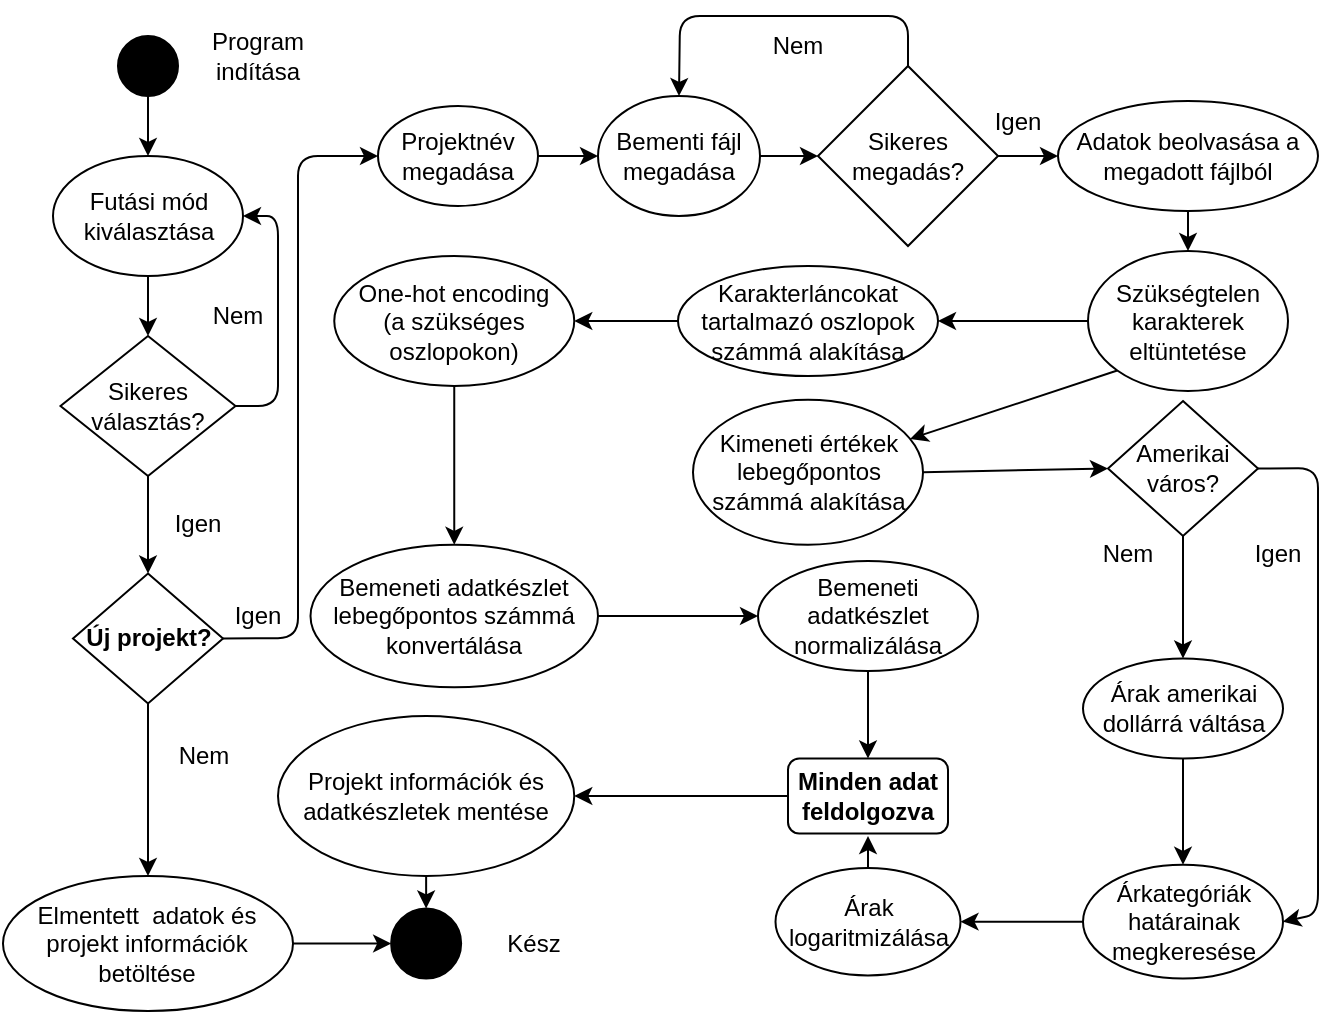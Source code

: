 <mxfile version="14.5.1" type="github">
  <diagram id="C5RBs43oDa-KdzZeNtuy" name="Page-1">
    <mxGraphModel dx="1038" dy="547" grid="1" gridSize="10" guides="1" tooltips="1" connect="1" arrows="1" fold="1" page="1" pageScale="1" pageWidth="827" pageHeight="1169" math="0" shadow="0">
      <root>
        <mxCell id="WIyWlLk6GJQsqaUBKTNV-0" />
        <mxCell id="WIyWlLk6GJQsqaUBKTNV-1" parent="WIyWlLk6GJQsqaUBKTNV-0" />
        <mxCell id="KxpvpoARknzrcg4h2MVn-0" value="" style="ellipse;whiteSpace=wrap;html=1;aspect=fixed;fillColor=#000000;" parent="WIyWlLk6GJQsqaUBKTNV-1" vertex="1">
          <mxGeometry x="120" y="50" width="30" height="30" as="geometry" />
        </mxCell>
        <mxCell id="KxpvpoARknzrcg4h2MVn-3" value="Program indítása" style="text;html=1;strokeColor=none;fillColor=none;align=center;verticalAlign=middle;whiteSpace=wrap;rounded=0;" parent="WIyWlLk6GJQsqaUBKTNV-1" vertex="1">
          <mxGeometry x="170" y="50" width="40" height="20" as="geometry" />
        </mxCell>
        <mxCell id="KxpvpoARknzrcg4h2MVn-25" value="" style="ellipse;whiteSpace=wrap;html=1;aspect=fixed;fillColor=#000000;" parent="WIyWlLk6GJQsqaUBKTNV-1" vertex="1">
          <mxGeometry x="256.57" y="486.25" width="35" height="35" as="geometry" />
        </mxCell>
        <mxCell id="pTGe__EHcTmfKwiUst2--0" value="&lt;b&gt;Új projekt?&lt;br&gt;&lt;/b&gt;" style="rhombus;whiteSpace=wrap;html=1;" parent="WIyWlLk6GJQsqaUBKTNV-1" vertex="1">
          <mxGeometry x="97.5" y="318.75" width="75" height="65" as="geometry" />
        </mxCell>
        <mxCell id="pTGe__EHcTmfKwiUst2--4" value="Elmentett&amp;nbsp; adatok és projekt információk betöltése" style="ellipse;whiteSpace=wrap;html=1;" parent="WIyWlLk6GJQsqaUBKTNV-1" vertex="1">
          <mxGeometry x="62.49" y="470" width="145.01" height="67.5" as="geometry" />
        </mxCell>
        <mxCell id="pTGe__EHcTmfKwiUst2--8" value="Futási mód kiválasztása" style="ellipse;whiteSpace=wrap;html=1;" parent="WIyWlLk6GJQsqaUBKTNV-1" vertex="1">
          <mxGeometry x="87.5" y="110" width="95" height="60" as="geometry" />
        </mxCell>
        <mxCell id="pTGe__EHcTmfKwiUst2--14" value="" style="endArrow=classic;html=1;exitX=0.5;exitY=1;exitDx=0;exitDy=0;entryX=0.5;entryY=0;entryDx=0;entryDy=0;" parent="WIyWlLk6GJQsqaUBKTNV-1" source="pTGe__EHcTmfKwiUst2--0" target="pTGe__EHcTmfKwiUst2--4" edge="1">
          <mxGeometry relative="1" as="geometry">
            <mxPoint x="500" y="280" as="sourcePoint" />
            <mxPoint x="600" y="280" as="targetPoint" />
          </mxGeometry>
        </mxCell>
        <mxCell id="pTGe__EHcTmfKwiUst2--23" value="Projektnév megadása" style="ellipse;whiteSpace=wrap;html=1;" parent="WIyWlLk6GJQsqaUBKTNV-1" vertex="1">
          <mxGeometry x="250" y="85" width="80" height="50" as="geometry" />
        </mxCell>
        <mxCell id="pTGe__EHcTmfKwiUst2--24" value="Igen" style="text;html=1;strokeColor=none;fillColor=none;align=center;verticalAlign=middle;whiteSpace=wrap;rounded=0;" parent="WIyWlLk6GJQsqaUBKTNV-1" vertex="1">
          <mxGeometry x="170" y="330" width="40" height="20" as="geometry" />
        </mxCell>
        <mxCell id="pTGe__EHcTmfKwiUst2--25" value="" style="endArrow=classic;html=1;exitX=1;exitY=0.5;exitDx=0;exitDy=0;" parent="WIyWlLk6GJQsqaUBKTNV-1" source="pTGe__EHcTmfKwiUst2--23" target="pTGe__EHcTmfKwiUst2--26" edge="1">
          <mxGeometry width="50" height="50" relative="1" as="geometry">
            <mxPoint x="530" y="310" as="sourcePoint" />
            <mxPoint x="580" y="260" as="targetPoint" />
          </mxGeometry>
        </mxCell>
        <mxCell id="pTGe__EHcTmfKwiUst2--26" value="Bementi fájl megadása" style="ellipse;whiteSpace=wrap;html=1;" parent="WIyWlLk6GJQsqaUBKTNV-1" vertex="1">
          <mxGeometry x="360" y="80" width="81" height="60" as="geometry" />
        </mxCell>
        <mxCell id="pTGe__EHcTmfKwiUst2--27" value="" style="endArrow=classic;html=1;exitX=1;exitY=0.5;exitDx=0;exitDy=0;" parent="WIyWlLk6GJQsqaUBKTNV-1" source="pTGe__EHcTmfKwiUst2--26" target="pTGe__EHcTmfKwiUst2--28" edge="1">
          <mxGeometry width="50" height="50" relative="1" as="geometry">
            <mxPoint x="530" y="310" as="sourcePoint" />
            <mxPoint x="490" y="110" as="targetPoint" />
          </mxGeometry>
        </mxCell>
        <mxCell id="pTGe__EHcTmfKwiUst2--28" value="Sikeres megadás?" style="rhombus;whiteSpace=wrap;html=1;" parent="WIyWlLk6GJQsqaUBKTNV-1" vertex="1">
          <mxGeometry x="470" y="65" width="90" height="90" as="geometry" />
        </mxCell>
        <mxCell id="pTGe__EHcTmfKwiUst2--29" value="" style="endArrow=classic;html=1;exitX=0.5;exitY=0;exitDx=0;exitDy=0;entryX=0.5;entryY=0;entryDx=0;entryDy=0;" parent="WIyWlLk6GJQsqaUBKTNV-1" source="pTGe__EHcTmfKwiUst2--28" target="pTGe__EHcTmfKwiUst2--26" edge="1">
          <mxGeometry width="50" height="50" relative="1" as="geometry">
            <mxPoint x="530" y="310" as="sourcePoint" />
            <mxPoint x="580" y="260" as="targetPoint" />
            <Array as="points">
              <mxPoint x="515" y="40" />
              <mxPoint x="401" y="40" />
            </Array>
          </mxGeometry>
        </mxCell>
        <mxCell id="pTGe__EHcTmfKwiUst2--30" value="Nem" style="text;html=1;strokeColor=none;fillColor=none;align=center;verticalAlign=middle;whiteSpace=wrap;rounded=0;" parent="WIyWlLk6GJQsqaUBKTNV-1" vertex="1">
          <mxGeometry x="440" y="45" width="40" height="20" as="geometry" />
        </mxCell>
        <mxCell id="pTGe__EHcTmfKwiUst2--32" value="" style="endArrow=classic;html=1;exitX=1;exitY=0.5;exitDx=0;exitDy=0;" parent="WIyWlLk6GJQsqaUBKTNV-1" source="pTGe__EHcTmfKwiUst2--28" target="pTGe__EHcTmfKwiUst2--33" edge="1">
          <mxGeometry width="50" height="50" relative="1" as="geometry">
            <mxPoint x="530" y="290" as="sourcePoint" />
            <mxPoint x="580" y="240" as="targetPoint" />
          </mxGeometry>
        </mxCell>
        <mxCell id="pTGe__EHcTmfKwiUst2--33" value="Adatok beolvasása a megadott fájlból" style="ellipse;whiteSpace=wrap;html=1;" parent="WIyWlLk6GJQsqaUBKTNV-1" vertex="1">
          <mxGeometry x="590" y="82.5" width="130" height="55" as="geometry" />
        </mxCell>
        <mxCell id="pTGe__EHcTmfKwiUst2--35" value="Szükségtelen karakterek eltüntetése" style="ellipse;whiteSpace=wrap;html=1;" parent="WIyWlLk6GJQsqaUBKTNV-1" vertex="1">
          <mxGeometry x="605" y="157.5" width="100" height="70" as="geometry" />
        </mxCell>
        <mxCell id="pTGe__EHcTmfKwiUst2--45" value="Bemeneti adatkészlet lebegőpontos számmá konvertálása" style="ellipse;whiteSpace=wrap;html=1;" parent="WIyWlLk6GJQsqaUBKTNV-1" vertex="1">
          <mxGeometry x="216.25" y="304.38" width="143.75" height="71.25" as="geometry" />
        </mxCell>
        <mxCell id="pTGe__EHcTmfKwiUst2--50" value="" style="endArrow=classic;html=1;exitX=1;exitY=0.5;exitDx=0;exitDy=0;" parent="WIyWlLk6GJQsqaUBKTNV-1" source="pTGe__EHcTmfKwiUst2--45" target="pTGe__EHcTmfKwiUst2--51" edge="1">
          <mxGeometry width="50" height="50" relative="1" as="geometry">
            <mxPoint x="530" y="290" as="sourcePoint" />
            <mxPoint x="510" y="310" as="targetPoint" />
          </mxGeometry>
        </mxCell>
        <mxCell id="pTGe__EHcTmfKwiUst2--51" value="Bemeneti adatkészlet normalizálása" style="ellipse;whiteSpace=wrap;html=1;" parent="WIyWlLk6GJQsqaUBKTNV-1" vertex="1">
          <mxGeometry x="440" y="312.5" width="110" height="55" as="geometry" />
        </mxCell>
        <mxCell id="pTGe__EHcTmfKwiUst2--56" value="Igen" style="text;html=1;strokeColor=none;fillColor=none;align=center;verticalAlign=middle;whiteSpace=wrap;rounded=0;" parent="WIyWlLk6GJQsqaUBKTNV-1" vertex="1">
          <mxGeometry x="550" y="82.5" width="40" height="20" as="geometry" />
        </mxCell>
        <mxCell id="pTGe__EHcTmfKwiUst2--64" value="" style="endArrow=classic;html=1;exitX=0;exitY=0.5;exitDx=0;exitDy=0;entryX=1;entryY=0.5;entryDx=0;entryDy=0;" parent="WIyWlLk6GJQsqaUBKTNV-1" source="pTGe__EHcTmfKwiUst2--35" edge="1">
          <mxGeometry width="50" height="50" relative="1" as="geometry">
            <mxPoint x="530" y="290" as="sourcePoint" />
            <mxPoint x="530" y="192.5" as="targetPoint" />
          </mxGeometry>
        </mxCell>
        <mxCell id="pTGe__EHcTmfKwiUst2--65" value="" style="endArrow=classic;html=1;exitX=0;exitY=1;exitDx=0;exitDy=0;" parent="WIyWlLk6GJQsqaUBKTNV-1" source="pTGe__EHcTmfKwiUst2--35" target="pTGe__EHcTmfKwiUst2--66" edge="1">
          <mxGeometry width="50" height="50" relative="1" as="geometry">
            <mxPoint x="670" y="260" as="sourcePoint" />
            <mxPoint x="670" y="280" as="targetPoint" />
          </mxGeometry>
        </mxCell>
        <mxCell id="pTGe__EHcTmfKwiUst2--66" value="Kimeneti értékek lebegőpontos számmá alakítása" style="ellipse;whiteSpace=wrap;html=1;" parent="WIyWlLk6GJQsqaUBKTNV-1" vertex="1">
          <mxGeometry x="407.5" y="231.88" width="115" height="72.5" as="geometry" />
        </mxCell>
        <mxCell id="pTGe__EHcTmfKwiUst2--68" value="Árak amerikai dollárrá váltása" style="ellipse;whiteSpace=wrap;html=1;" parent="WIyWlLk6GJQsqaUBKTNV-1" vertex="1">
          <mxGeometry x="602.5" y="361.25" width="100" height="50" as="geometry" />
        </mxCell>
        <mxCell id="pTGe__EHcTmfKwiUst2--73" value="Árak logaritmizálása" style="ellipse;whiteSpace=wrap;html=1;" parent="WIyWlLk6GJQsqaUBKTNV-1" vertex="1">
          <mxGeometry x="448.75" y="465.94" width="92.5" height="53.75" as="geometry" />
        </mxCell>
        <mxCell id="pTGe__EHcTmfKwiUst2--78" value="Nem" style="text;html=1;strokeColor=none;fillColor=none;align=center;verticalAlign=middle;whiteSpace=wrap;rounded=0;" parent="WIyWlLk6GJQsqaUBKTNV-1" vertex="1">
          <mxGeometry x="142.5" y="400" width="40" height="20" as="geometry" />
        </mxCell>
        <mxCell id="pTGe__EHcTmfKwiUst2--82" value="" style="endArrow=classic;html=1;exitX=1;exitY=0.5;exitDx=0;exitDy=0;entryX=0;entryY=0.5;entryDx=0;entryDy=0;" parent="WIyWlLk6GJQsqaUBKTNV-1" source="pTGe__EHcTmfKwiUst2--0" target="pTGe__EHcTmfKwiUst2--23" edge="1">
          <mxGeometry width="50" height="50" relative="1" as="geometry">
            <mxPoint x="530" y="310" as="sourcePoint" />
            <mxPoint x="220" y="110" as="targetPoint" />
            <Array as="points">
              <mxPoint x="210" y="351" />
              <mxPoint x="210" y="110" />
            </Array>
          </mxGeometry>
        </mxCell>
        <mxCell id="pTGe__EHcTmfKwiUst2--86" style="edgeStyle=orthogonalEdgeStyle;rounded=0;orthogonalLoop=1;jettySize=auto;html=1;exitX=0.5;exitY=1;exitDx=0;exitDy=0;" parent="WIyWlLk6GJQsqaUBKTNV-1" edge="1">
          <mxGeometry relative="1" as="geometry">
            <mxPoint x="575" y="350" as="sourcePoint" />
            <mxPoint x="575" y="350" as="targetPoint" />
          </mxGeometry>
        </mxCell>
        <mxCell id="pTGe__EHcTmfKwiUst2--95" value="Karakterláncokat tartalmazó oszlopok számmá alakítása" style="ellipse;whiteSpace=wrap;html=1;" parent="WIyWlLk6GJQsqaUBKTNV-1" vertex="1">
          <mxGeometry x="400" y="165" width="130" height="55" as="geometry" />
        </mxCell>
        <mxCell id="pTGe__EHcTmfKwiUst2--96" value="&lt;div&gt;One-hot encoding&lt;/div&gt;&lt;div&gt;(a szükséges oszlopokon)&lt;br&gt;&lt;/div&gt;" style="ellipse;whiteSpace=wrap;html=1;" parent="WIyWlLk6GJQsqaUBKTNV-1" vertex="1">
          <mxGeometry x="228.13" y="160" width="120" height="65" as="geometry" />
        </mxCell>
        <mxCell id="pTGe__EHcTmfKwiUst2--99" value="" style="endArrow=classic;html=1;exitX=0.5;exitY=1;exitDx=0;exitDy=0;entryX=0.5;entryY=0;entryDx=0;entryDy=0;" parent="WIyWlLk6GJQsqaUBKTNV-1" source="pTGe__EHcTmfKwiUst2--96" target="pTGe__EHcTmfKwiUst2--45" edge="1">
          <mxGeometry width="50" height="50" relative="1" as="geometry">
            <mxPoint x="530" y="310" as="sourcePoint" />
            <mxPoint x="580" y="260" as="targetPoint" />
          </mxGeometry>
        </mxCell>
        <mxCell id="pTGe__EHcTmfKwiUst2--100" value="" style="endArrow=classic;html=1;exitX=0;exitY=0.5;exitDx=0;exitDy=0;entryX=1;entryY=0.5;entryDx=0;entryDy=0;" parent="WIyWlLk6GJQsqaUBKTNV-1" source="pTGe__EHcTmfKwiUst2--95" target="pTGe__EHcTmfKwiUst2--96" edge="1">
          <mxGeometry width="50" height="50" relative="1" as="geometry">
            <mxPoint x="530" y="310" as="sourcePoint" />
            <mxPoint x="580" y="260" as="targetPoint" />
          </mxGeometry>
        </mxCell>
        <mxCell id="pTGe__EHcTmfKwiUst2--101" value="" style="endArrow=classic;html=1;exitX=0.5;exitY=1;exitDx=0;exitDy=0;entryX=0.5;entryY=0;entryDx=0;entryDy=0;" parent="WIyWlLk6GJQsqaUBKTNV-1" source="pTGe__EHcTmfKwiUst2--33" target="pTGe__EHcTmfKwiUst2--35" edge="1">
          <mxGeometry width="50" height="50" relative="1" as="geometry">
            <mxPoint x="530" y="310" as="sourcePoint" />
            <mxPoint x="580" y="260" as="targetPoint" />
          </mxGeometry>
        </mxCell>
        <mxCell id="hG3pr5E_VNpW_CgygLNz-3" value="Projekt információk és adatkészletek mentése" style="ellipse;whiteSpace=wrap;html=1;" parent="WIyWlLk6GJQsqaUBKTNV-1" vertex="1">
          <mxGeometry x="200" y="390" width="148.13" height="80" as="geometry" />
        </mxCell>
        <mxCell id="hG3pr5E_VNpW_CgygLNz-11" style="edgeStyle=orthogonalEdgeStyle;rounded=0;orthogonalLoop=1;jettySize=auto;html=1;exitX=0.5;exitY=1;exitDx=0;exitDy=0;" parent="WIyWlLk6GJQsqaUBKTNV-1" edge="1">
          <mxGeometry relative="1" as="geometry">
            <mxPoint x="290" y="410" as="sourcePoint" />
            <mxPoint x="290" y="410" as="targetPoint" />
          </mxGeometry>
        </mxCell>
        <mxCell id="hG3pr5E_VNpW_CgygLNz-15" value="" style="endArrow=classic;html=1;exitX=0;exitY=0.5;exitDx=0;exitDy=0;entryX=1;entryY=0.5;entryDx=0;entryDy=0;" parent="WIyWlLk6GJQsqaUBKTNV-1" target="hG3pr5E_VNpW_CgygLNz-3" edge="1">
          <mxGeometry width="50" height="50" relative="1" as="geometry">
            <mxPoint x="472.5" y="430" as="sourcePoint" />
            <mxPoint x="440" y="270" as="targetPoint" />
          </mxGeometry>
        </mxCell>
        <mxCell id="hG3pr5E_VNpW_CgygLNz-16" value="" style="endArrow=classic;html=1;exitX=0.5;exitY=1;exitDx=0;exitDy=0;entryX=0.5;entryY=0;entryDx=0;entryDy=0;" parent="WIyWlLk6GJQsqaUBKTNV-1" source="hG3pr5E_VNpW_CgygLNz-3" target="KxpvpoARknzrcg4h2MVn-25" edge="1">
          <mxGeometry width="50" height="50" relative="1" as="geometry">
            <mxPoint x="390" y="320" as="sourcePoint" />
            <mxPoint x="440" y="270" as="targetPoint" />
          </mxGeometry>
        </mxCell>
        <mxCell id="hG3pr5E_VNpW_CgygLNz-17" value="" style="endArrow=classic;html=1;exitX=1;exitY=0.5;exitDx=0;exitDy=0;entryX=0;entryY=0.5;entryDx=0;entryDy=0;" parent="WIyWlLk6GJQsqaUBKTNV-1" source="pTGe__EHcTmfKwiUst2--4" target="KxpvpoARknzrcg4h2MVn-25" edge="1">
          <mxGeometry width="50" height="50" relative="1" as="geometry">
            <mxPoint x="390" y="320" as="sourcePoint" />
            <mxPoint x="440" y="270" as="targetPoint" />
          </mxGeometry>
        </mxCell>
        <mxCell id="hG3pr5E_VNpW_CgygLNz-18" value="Kész" style="text;html=1;strokeColor=none;fillColor=none;align=center;verticalAlign=middle;whiteSpace=wrap;rounded=0;" parent="WIyWlLk6GJQsqaUBKTNV-1" vertex="1">
          <mxGeometry x="308.13" y="493.75" width="40" height="20" as="geometry" />
        </mxCell>
        <mxCell id="hG3pr5E_VNpW_CgygLNz-19" value="&lt;b&gt;Minden adat feldolgozva&lt;br&gt;&lt;/b&gt;" style="rounded=1;whiteSpace=wrap;html=1;" parent="WIyWlLk6GJQsqaUBKTNV-1" vertex="1">
          <mxGeometry x="455" y="411.25" width="80" height="37.5" as="geometry" />
        </mxCell>
        <mxCell id="hG3pr5E_VNpW_CgygLNz-20" value="" style="endArrow=classic;html=1;exitX=0.5;exitY=1;exitDx=0;exitDy=0;entryX=0.5;entryY=0;entryDx=0;entryDy=0;" parent="WIyWlLk6GJQsqaUBKTNV-1" source="pTGe__EHcTmfKwiUst2--51" target="hG3pr5E_VNpW_CgygLNz-19" edge="1">
          <mxGeometry width="50" height="50" relative="1" as="geometry">
            <mxPoint x="390" y="320" as="sourcePoint" />
            <mxPoint x="440" y="270" as="targetPoint" />
          </mxGeometry>
        </mxCell>
        <mxCell id="hG3pr5E_VNpW_CgygLNz-23" value="Árkategóriák határainak megkeresése" style="ellipse;whiteSpace=wrap;html=1;" parent="WIyWlLk6GJQsqaUBKTNV-1" vertex="1">
          <mxGeometry x="602.5" y="464.38" width="100" height="56.87" as="geometry" />
        </mxCell>
        <mxCell id="UPyvbzOr4RUjve7dOsRx-0" value="Sikeres választás?" style="rhombus;whiteSpace=wrap;html=1;" parent="WIyWlLk6GJQsqaUBKTNV-1" vertex="1">
          <mxGeometry x="91.25" y="200" width="87.5" height="70" as="geometry" />
        </mxCell>
        <mxCell id="UPyvbzOr4RUjve7dOsRx-1" value="" style="endArrow=classic;html=1;exitX=0.5;exitY=1;exitDx=0;exitDy=0;entryX=0.5;entryY=0;entryDx=0;entryDy=0;" parent="WIyWlLk6GJQsqaUBKTNV-1" source="KxpvpoARknzrcg4h2MVn-0" target="pTGe__EHcTmfKwiUst2--8" edge="1">
          <mxGeometry width="50" height="50" relative="1" as="geometry">
            <mxPoint x="390" y="310" as="sourcePoint" />
            <mxPoint x="440" y="260" as="targetPoint" />
          </mxGeometry>
        </mxCell>
        <mxCell id="UPyvbzOr4RUjve7dOsRx-2" value="" style="endArrow=classic;html=1;exitX=0.5;exitY=1;exitDx=0;exitDy=0;entryX=0.5;entryY=0;entryDx=0;entryDy=0;" parent="WIyWlLk6GJQsqaUBKTNV-1" source="pTGe__EHcTmfKwiUst2--8" target="UPyvbzOr4RUjve7dOsRx-0" edge="1">
          <mxGeometry width="50" height="50" relative="1" as="geometry">
            <mxPoint x="390" y="310" as="sourcePoint" />
            <mxPoint x="440" y="260" as="targetPoint" />
          </mxGeometry>
        </mxCell>
        <mxCell id="UPyvbzOr4RUjve7dOsRx-3" value="" style="endArrow=classic;html=1;exitX=0.5;exitY=1;exitDx=0;exitDy=0;entryX=0.5;entryY=0;entryDx=0;entryDy=0;" parent="WIyWlLk6GJQsqaUBKTNV-1" source="UPyvbzOr4RUjve7dOsRx-0" target="pTGe__EHcTmfKwiUst2--0" edge="1">
          <mxGeometry width="50" height="50" relative="1" as="geometry">
            <mxPoint x="390" y="310" as="sourcePoint" />
            <mxPoint x="440" y="260" as="targetPoint" />
          </mxGeometry>
        </mxCell>
        <mxCell id="UPyvbzOr4RUjve7dOsRx-4" value="Igen" style="text;html=1;strokeColor=none;fillColor=none;align=center;verticalAlign=middle;whiteSpace=wrap;rounded=0;" parent="WIyWlLk6GJQsqaUBKTNV-1" vertex="1">
          <mxGeometry x="140" y="284.38" width="40" height="20" as="geometry" />
        </mxCell>
        <mxCell id="UPyvbzOr4RUjve7dOsRx-6" value="" style="endArrow=classic;html=1;entryX=1;entryY=0.5;entryDx=0;entryDy=0;exitX=1;exitY=0.5;exitDx=0;exitDy=0;" parent="WIyWlLk6GJQsqaUBKTNV-1" source="UPyvbzOr4RUjve7dOsRx-0" target="pTGe__EHcTmfKwiUst2--8" edge="1">
          <mxGeometry width="50" height="50" relative="1" as="geometry">
            <mxPoint x="200" y="240" as="sourcePoint" />
            <mxPoint x="440" y="260" as="targetPoint" />
            <Array as="points">
              <mxPoint x="200" y="235" />
              <mxPoint x="200" y="140" />
            </Array>
          </mxGeometry>
        </mxCell>
        <mxCell id="UPyvbzOr4RUjve7dOsRx-7" value="Nem" style="text;html=1;strokeColor=none;fillColor=none;align=center;verticalAlign=middle;whiteSpace=wrap;rounded=0;" parent="WIyWlLk6GJQsqaUBKTNV-1" vertex="1">
          <mxGeometry x="160" y="180" width="40" height="20" as="geometry" />
        </mxCell>
        <mxCell id="sN5Aabd_onDDCW4OsH26-0" value="Amerikai város?" style="rhombus;whiteSpace=wrap;html=1;" vertex="1" parent="WIyWlLk6GJQsqaUBKTNV-1">
          <mxGeometry x="615" y="232.5" width="75" height="67.5" as="geometry" />
        </mxCell>
        <mxCell id="sN5Aabd_onDDCW4OsH26-1" value="" style="endArrow=classic;html=1;exitX=1;exitY=0.5;exitDx=0;exitDy=0;entryX=0;entryY=0.5;entryDx=0;entryDy=0;" edge="1" parent="WIyWlLk6GJQsqaUBKTNV-1" source="pTGe__EHcTmfKwiUst2--66" target="sN5Aabd_onDDCW4OsH26-0">
          <mxGeometry width="50" height="50" relative="1" as="geometry">
            <mxPoint x="390" y="310" as="sourcePoint" />
            <mxPoint x="440" y="260" as="targetPoint" />
          </mxGeometry>
        </mxCell>
        <mxCell id="sN5Aabd_onDDCW4OsH26-2" value="" style="endArrow=classic;html=1;exitX=0.5;exitY=1;exitDx=0;exitDy=0;entryX=0.5;entryY=0;entryDx=0;entryDy=0;" edge="1" parent="WIyWlLk6GJQsqaUBKTNV-1" source="sN5Aabd_onDDCW4OsH26-0" target="pTGe__EHcTmfKwiUst2--68">
          <mxGeometry width="50" height="50" relative="1" as="geometry">
            <mxPoint x="390" y="310" as="sourcePoint" />
            <mxPoint x="440" y="260" as="targetPoint" />
          </mxGeometry>
        </mxCell>
        <mxCell id="sN5Aabd_onDDCW4OsH26-3" value="Nem" style="text;html=1;strokeColor=none;fillColor=none;align=center;verticalAlign=middle;whiteSpace=wrap;rounded=0;" vertex="1" parent="WIyWlLk6GJQsqaUBKTNV-1">
          <mxGeometry x="605" y="298.75" width="40" height="20" as="geometry" />
        </mxCell>
        <mxCell id="sN5Aabd_onDDCW4OsH26-4" value="" style="endArrow=classic;html=1;exitX=0.5;exitY=1;exitDx=0;exitDy=0;entryX=0.5;entryY=0;entryDx=0;entryDy=0;" edge="1" parent="WIyWlLk6GJQsqaUBKTNV-1" source="pTGe__EHcTmfKwiUst2--68" target="hG3pr5E_VNpW_CgygLNz-23">
          <mxGeometry width="50" height="50" relative="1" as="geometry">
            <mxPoint x="390" y="310" as="sourcePoint" />
            <mxPoint x="440" y="260" as="targetPoint" />
          </mxGeometry>
        </mxCell>
        <mxCell id="sN5Aabd_onDDCW4OsH26-5" value="" style="endArrow=classic;html=1;exitX=1;exitY=0.5;exitDx=0;exitDy=0;entryX=1;entryY=0.5;entryDx=0;entryDy=0;" edge="1" parent="WIyWlLk6GJQsqaUBKTNV-1" source="sN5Aabd_onDDCW4OsH26-0" target="hG3pr5E_VNpW_CgygLNz-23">
          <mxGeometry width="50" height="50" relative="1" as="geometry">
            <mxPoint x="390" y="310" as="sourcePoint" />
            <mxPoint x="440" y="260" as="targetPoint" />
            <Array as="points">
              <mxPoint x="720" y="266" />
              <mxPoint x="720" y="489" />
            </Array>
          </mxGeometry>
        </mxCell>
        <mxCell id="sN5Aabd_onDDCW4OsH26-6" value="Igen" style="text;html=1;strokeColor=none;fillColor=none;align=center;verticalAlign=middle;whiteSpace=wrap;rounded=0;" vertex="1" parent="WIyWlLk6GJQsqaUBKTNV-1">
          <mxGeometry x="680" y="298.75" width="40" height="20" as="geometry" />
        </mxCell>
        <mxCell id="sN5Aabd_onDDCW4OsH26-7" value="" style="endArrow=classic;html=1;exitX=0;exitY=0.5;exitDx=0;exitDy=0;entryX=1;entryY=0.5;entryDx=0;entryDy=0;" edge="1" parent="WIyWlLk6GJQsqaUBKTNV-1" source="hG3pr5E_VNpW_CgygLNz-23" target="pTGe__EHcTmfKwiUst2--73">
          <mxGeometry width="50" height="50" relative="1" as="geometry">
            <mxPoint x="390" y="310" as="sourcePoint" />
            <mxPoint x="440" y="260" as="targetPoint" />
          </mxGeometry>
        </mxCell>
        <mxCell id="sN5Aabd_onDDCW4OsH26-8" value="" style="endArrow=classic;html=1;exitX=0.5;exitY=0;exitDx=0;exitDy=0;" edge="1" parent="WIyWlLk6GJQsqaUBKTNV-1" source="pTGe__EHcTmfKwiUst2--73">
          <mxGeometry width="50" height="50" relative="1" as="geometry">
            <mxPoint x="390" y="310" as="sourcePoint" />
            <mxPoint x="495" y="450" as="targetPoint" />
          </mxGeometry>
        </mxCell>
      </root>
    </mxGraphModel>
  </diagram>
</mxfile>
